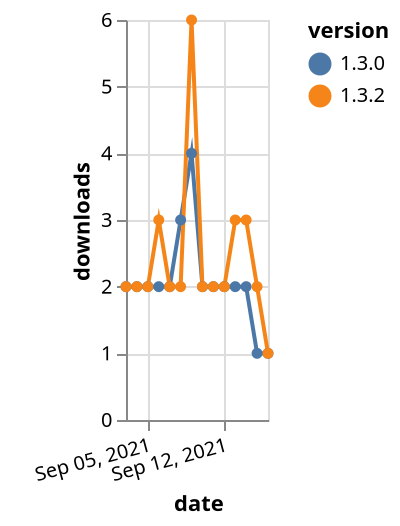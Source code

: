 {"$schema": "https://vega.github.io/schema/vega-lite/v5.json", "description": "A simple bar chart with embedded data.", "data": {"values": [{"date": "2021-09-03", "total": 5743, "delta": 2, "version": "1.3.0"}, {"date": "2021-09-04", "total": 5745, "delta": 2, "version": "1.3.0"}, {"date": "2021-09-05", "total": 5747, "delta": 2, "version": "1.3.0"}, {"date": "2021-09-06", "total": 5749, "delta": 2, "version": "1.3.0"}, {"date": "2021-09-07", "total": 5751, "delta": 2, "version": "1.3.0"}, {"date": "2021-09-08", "total": 5754, "delta": 3, "version": "1.3.0"}, {"date": "2021-09-09", "total": 5758, "delta": 4, "version": "1.3.0"}, {"date": "2021-09-10", "total": 5760, "delta": 2, "version": "1.3.0"}, {"date": "2021-09-11", "total": 5762, "delta": 2, "version": "1.3.0"}, {"date": "2021-09-12", "total": 5764, "delta": 2, "version": "1.3.0"}, {"date": "2021-09-13", "total": 5766, "delta": 2, "version": "1.3.0"}, {"date": "2021-09-14", "total": 5768, "delta": 2, "version": "1.3.0"}, {"date": "2021-09-15", "total": 5769, "delta": 1, "version": "1.3.0"}, {"date": "2021-09-16", "total": 5770, "delta": 1, "version": "1.3.0"}, {"date": "2021-09-03", "total": 11311, "delta": 2, "version": "1.3.2"}, {"date": "2021-09-04", "total": 11313, "delta": 2, "version": "1.3.2"}, {"date": "2021-09-05", "total": 11315, "delta": 2, "version": "1.3.2"}, {"date": "2021-09-06", "total": 11318, "delta": 3, "version": "1.3.2"}, {"date": "2021-09-07", "total": 11320, "delta": 2, "version": "1.3.2"}, {"date": "2021-09-08", "total": 11322, "delta": 2, "version": "1.3.2"}, {"date": "2021-09-09", "total": 11328, "delta": 6, "version": "1.3.2"}, {"date": "2021-09-10", "total": 11330, "delta": 2, "version": "1.3.2"}, {"date": "2021-09-11", "total": 11332, "delta": 2, "version": "1.3.2"}, {"date": "2021-09-12", "total": 11334, "delta": 2, "version": "1.3.2"}, {"date": "2021-09-13", "total": 11337, "delta": 3, "version": "1.3.2"}, {"date": "2021-09-14", "total": 11340, "delta": 3, "version": "1.3.2"}, {"date": "2021-09-15", "total": 11342, "delta": 2, "version": "1.3.2"}, {"date": "2021-09-16", "total": 11343, "delta": 1, "version": "1.3.2"}]}, "width": "container", "mark": {"type": "line", "point": {"filled": true}}, "encoding": {"x": {"field": "date", "type": "temporal", "timeUnit": "yearmonthdate", "title": "date", "axis": {"labelAngle": -15}}, "y": {"field": "delta", "type": "quantitative", "title": "downloads"}, "color": {"field": "version", "type": "nominal"}, "tooltip": {"field": "delta"}}}